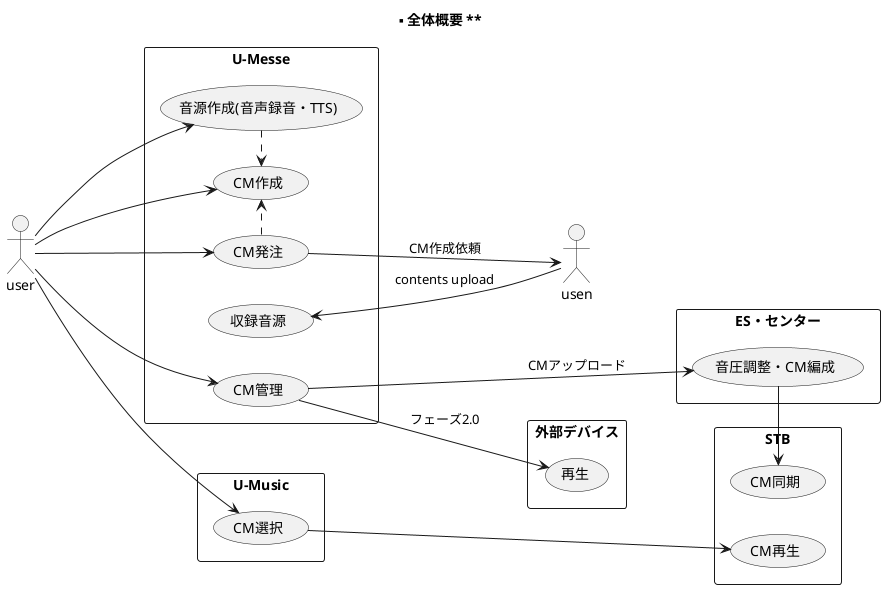 @startuml u-messe version beta

left to right direction
actor user
actor usen
rectangle "U-Messe" {
  usecase "音源作成(音声録音・TTS)" as u1
  usecase "CM作成" as u2
  usecase "CM管理" as u3
  usecase "CM発注" as u4
  usecase "収録音源" as u5
}
rectangle "外部デバイス" {
  usecase "再生" as d1
}
rectangle "ES・センター" {
  usecase "音圧調整・CM編成" as c1
}
rectangle "STB" {
  usecase "CM同期" as s1
  usecase "CM再生" as s2
}
rectangle "U-Music" {
  usecase "CM選択" as a1
}

title ** 全体概要 **
user ---> u1
user ---> u2
user ---> u3
user ---> u4
u5 <-- usen: contents upload
u1 .> u2
u4 .> u2
u3 ---> c1: CMアップロード
u3 --> d1: フェーズ2.0
c1 -> s1
user ---> a1
a1 ---> s2
u4 --> usen: CM作成依頼

@enduml